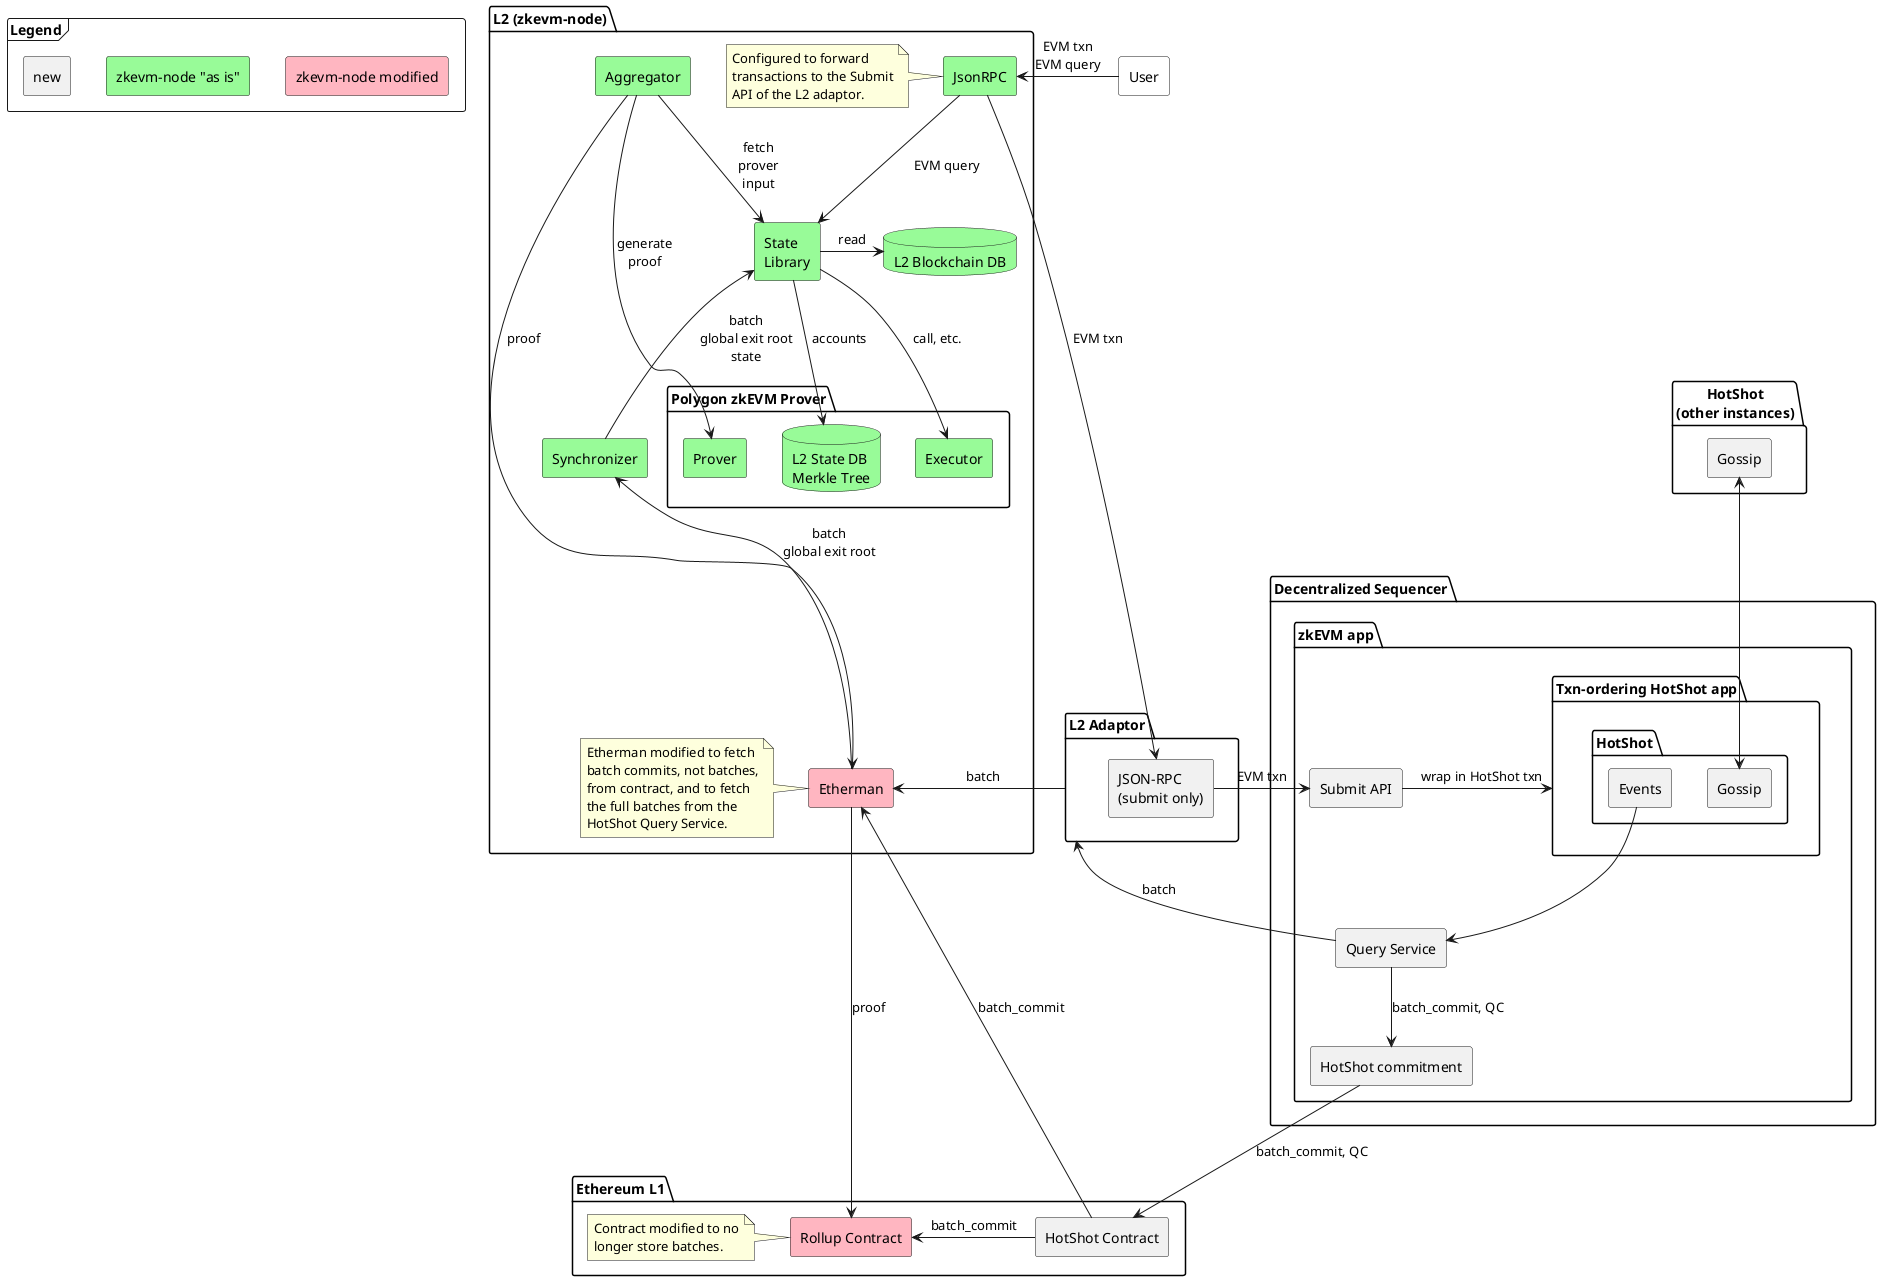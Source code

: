 @startuml
skinparam componentStyle rectangle

frame Legend {
  component "zkevm-node "as is"" as Original #PaleGreen
  component "zkevm-node modified" as Modified #LightPink
  component "new" as New
}

New -[hidden]r-> Original
Original -[hidden]r-> Modified

component User #White
package "HotShot\n(other instances)" as HotShotExternal {
  component "Gossip" as GossipExternal
}

package "Decentralized Sequencer" {
  package "zkEVM app" as zkApp {
    component "Query Service" as QueryService
    component "Submit API" as Submit
    package "Txn-ordering HotShot app" as App {
      package HotShot {
        component "Gossip" as GossipInternal
        component "Events" as HotShotEvents
      }
    }
    component "HotShot commitment" as HotShotCommitment
  }
}

package "L2 Adaptor" as Adaptor {
  component "JSON-RPC\n(submit only)" as AdaptorSubmit
}

package "Ethereum L1" as L1 {
  component "Rollup Contract" as Rollup #LightPink
  note left of Rollup
    Contract modified to no
    longer store batches.
  end note
  component "HotShot Contract" as HotShotContract
  ' component "Bridge L1" as BridgeL1 #PaleGreen
}


package "L2 (zkevm-node)" as L2 {
  component JsonRPC #PaleGreen
  note left of JsonRPC
    Configured to forward
    transactions to the Submit
    API of the L2 adaptor.
  end note
  database L2DB #PaleGreen [
    L2 Blockchain DB
  ]
  package "Polygon zkEVM Prover" as zkEVMProver {
    component Prover #PaleGreen
    component Executor #PaleGreen
    database Tree #PaleGreen [
      L2 State DB
      Merkle Tree
    ]
  }
  'component "Bridge L2" as BridgeL2 #PaleGreen
  component Etherman #LightPink
  note left of Etherman
    Etherman modified to fetch
    batch commits, not batches,
    from contract, and to fetch
    the full batches from the
    HotShot Query Service.
  end note
  component Aggregator #PaleGreen
  component "State\nLibrary" as State #PaleGreen
  component Synchronizer #PaleGreen
}

User -left-> JsonRPC: EVM txn\nEVM query
'User -[hidden]> Submit
'positions the User box in a better place
'User -[hidden]> L2

JsonRPC -> AdaptorSubmit: EVM txn
AdaptorSubmit -> Submit: EVM txn

GossipInternal <-up-> GossipExternal

' QueryService -left-> Adaptor: batch_commit
Rollup <- HotShotContract: batch_commit
JsonRPC --> State: EVM query

State -> L2DB: read
State --> Tree: accounts
State --> Executor: call, etc.

Aggregator --> State: fetch\nprover\ninput
Aggregator --> Etherman: proof
Aggregator --> Prover: generate\nproof
Etherman --> Rollup: proof
Etherman <-right- HotShotContract: batch_commit
Etherman <- Adaptor: batch
Adaptor <- QueryService: batch
Synchronizer <-- Etherman: batch\nglobal exit root
State <-- Synchronizer: batch\nglobal exit root\nstate

' Prover ..> BridgeL2
' User --> BridgeL1
Submit -> App: wrap in HotShot txn
HotShotEvents -down-> QueryService

QueryService -down-> HotShotCommitment: batch_commit, QC
HotShotCommitment -down-> HotShotContract: batch_commit, QC

@enduml

